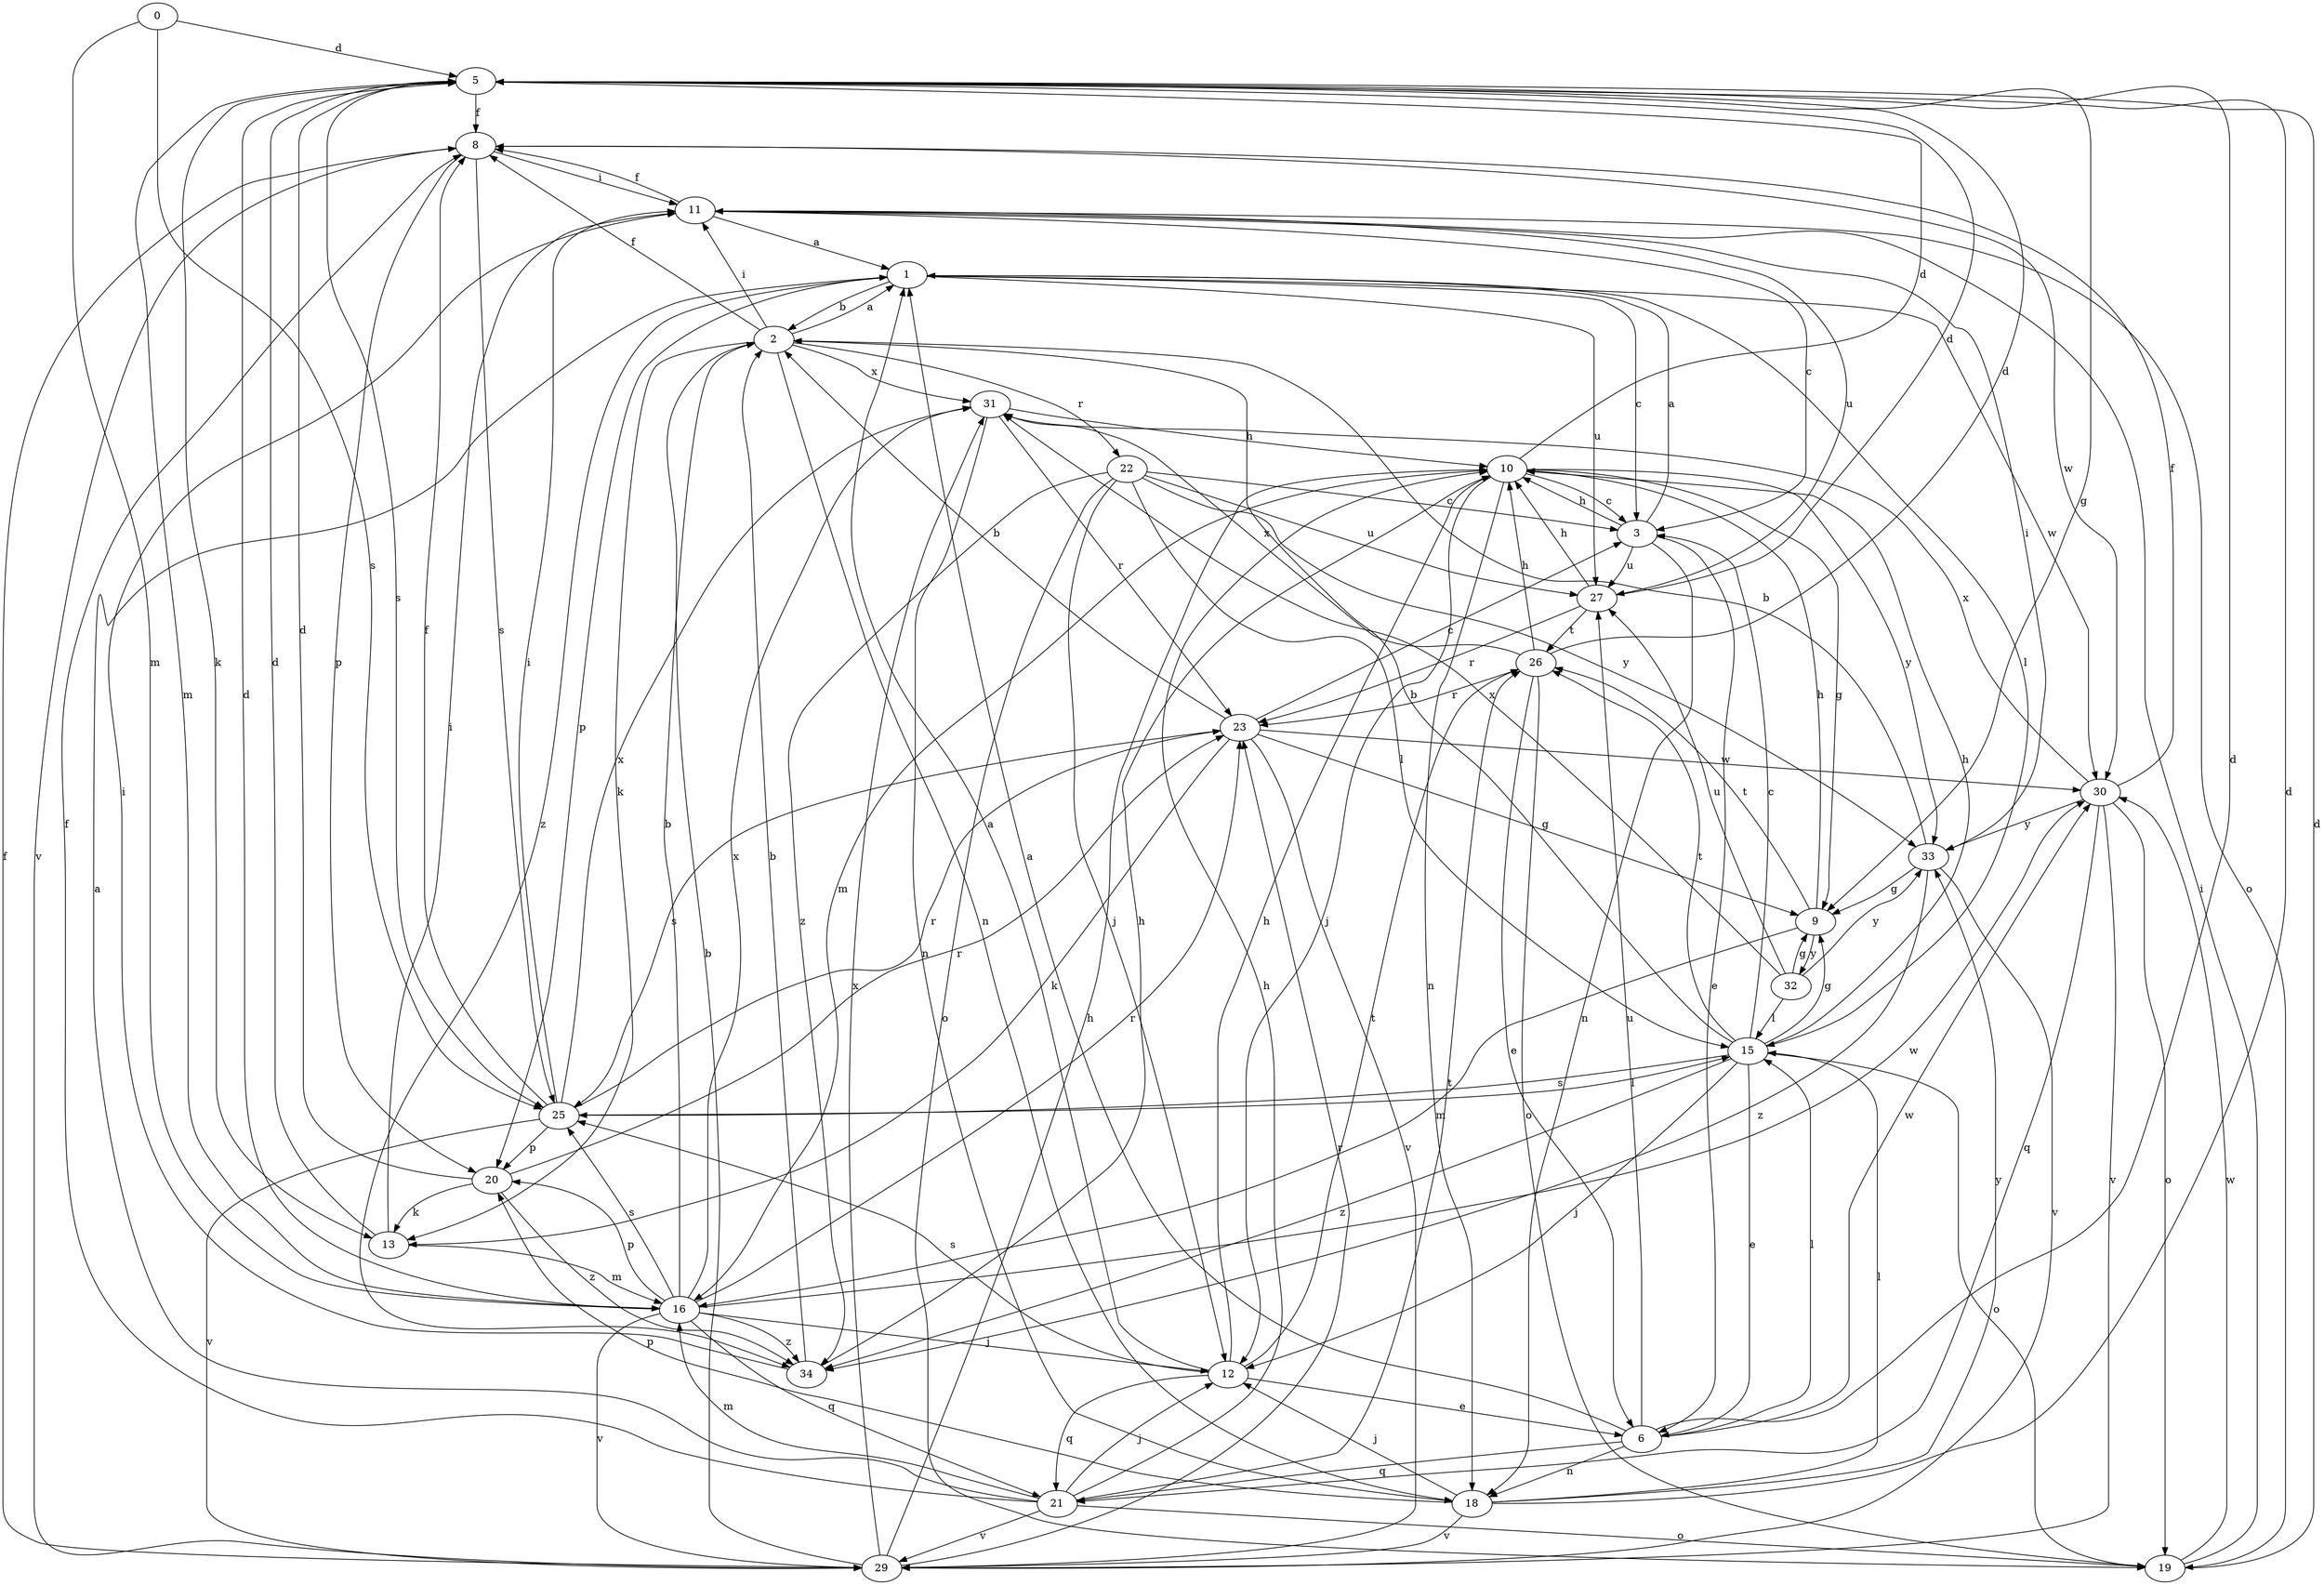 strict digraph  {
0;
1;
2;
3;
5;
6;
8;
9;
10;
11;
12;
13;
15;
16;
18;
19;
20;
21;
22;
23;
25;
26;
27;
29;
30;
31;
32;
33;
34;
0 -> 5  [label=d];
0 -> 16  [label=m];
0 -> 25  [label=s];
1 -> 2  [label=b];
1 -> 3  [label=c];
1 -> 15  [label=l];
1 -> 20  [label=p];
1 -> 27  [label=u];
1 -> 30  [label=w];
1 -> 34  [label=z];
2 -> 1  [label=a];
2 -> 8  [label=f];
2 -> 11  [label=i];
2 -> 13  [label=k];
2 -> 18  [label=n];
2 -> 22  [label=r];
2 -> 31  [label=x];
3 -> 1  [label=a];
3 -> 6  [label=e];
3 -> 10  [label=h];
3 -> 18  [label=n];
3 -> 27  [label=u];
5 -> 8  [label=f];
5 -> 9  [label=g];
5 -> 13  [label=k];
5 -> 16  [label=m];
5 -> 25  [label=s];
6 -> 1  [label=a];
6 -> 5  [label=d];
6 -> 15  [label=l];
6 -> 18  [label=n];
6 -> 21  [label=q];
6 -> 27  [label=u];
6 -> 30  [label=w];
8 -> 11  [label=i];
8 -> 20  [label=p];
8 -> 25  [label=s];
8 -> 29  [label=v];
8 -> 30  [label=w];
9 -> 10  [label=h];
9 -> 16  [label=m];
9 -> 26  [label=t];
9 -> 32  [label=y];
10 -> 3  [label=c];
10 -> 5  [label=d];
10 -> 9  [label=g];
10 -> 12  [label=j];
10 -> 16  [label=m];
10 -> 18  [label=n];
10 -> 33  [label=y];
11 -> 1  [label=a];
11 -> 3  [label=c];
11 -> 8  [label=f];
11 -> 19  [label=o];
11 -> 27  [label=u];
12 -> 1  [label=a];
12 -> 6  [label=e];
12 -> 10  [label=h];
12 -> 21  [label=q];
12 -> 25  [label=s];
12 -> 26  [label=t];
13 -> 5  [label=d];
13 -> 11  [label=i];
13 -> 16  [label=m];
15 -> 2  [label=b];
15 -> 3  [label=c];
15 -> 6  [label=e];
15 -> 9  [label=g];
15 -> 10  [label=h];
15 -> 12  [label=j];
15 -> 19  [label=o];
15 -> 25  [label=s];
15 -> 26  [label=t];
15 -> 34  [label=z];
16 -> 2  [label=b];
16 -> 5  [label=d];
16 -> 12  [label=j];
16 -> 20  [label=p];
16 -> 21  [label=q];
16 -> 23  [label=r];
16 -> 25  [label=s];
16 -> 29  [label=v];
16 -> 30  [label=w];
16 -> 31  [label=x];
16 -> 34  [label=z];
18 -> 5  [label=d];
18 -> 12  [label=j];
18 -> 15  [label=l];
18 -> 20  [label=p];
18 -> 29  [label=v];
18 -> 33  [label=y];
19 -> 5  [label=d];
19 -> 11  [label=i];
19 -> 30  [label=w];
20 -> 5  [label=d];
20 -> 13  [label=k];
20 -> 23  [label=r];
20 -> 34  [label=z];
21 -> 1  [label=a];
21 -> 8  [label=f];
21 -> 10  [label=h];
21 -> 12  [label=j];
21 -> 16  [label=m];
21 -> 19  [label=o];
21 -> 26  [label=t];
21 -> 29  [label=v];
22 -> 3  [label=c];
22 -> 12  [label=j];
22 -> 15  [label=l];
22 -> 19  [label=o];
22 -> 27  [label=u];
22 -> 33  [label=y];
22 -> 34  [label=z];
23 -> 2  [label=b];
23 -> 3  [label=c];
23 -> 9  [label=g];
23 -> 13  [label=k];
23 -> 25  [label=s];
23 -> 29  [label=v];
23 -> 30  [label=w];
25 -> 8  [label=f];
25 -> 11  [label=i];
25 -> 15  [label=l];
25 -> 20  [label=p];
25 -> 23  [label=r];
25 -> 29  [label=v];
25 -> 31  [label=x];
26 -> 5  [label=d];
26 -> 6  [label=e];
26 -> 10  [label=h];
26 -> 19  [label=o];
26 -> 23  [label=r];
26 -> 31  [label=x];
27 -> 5  [label=d];
27 -> 10  [label=h];
27 -> 23  [label=r];
27 -> 26  [label=t];
29 -> 2  [label=b];
29 -> 8  [label=f];
29 -> 10  [label=h];
29 -> 23  [label=r];
29 -> 31  [label=x];
30 -> 8  [label=f];
30 -> 19  [label=o];
30 -> 21  [label=q];
30 -> 29  [label=v];
30 -> 31  [label=x];
30 -> 33  [label=y];
31 -> 10  [label=h];
31 -> 18  [label=n];
31 -> 23  [label=r];
32 -> 9  [label=g];
32 -> 15  [label=l];
32 -> 27  [label=u];
32 -> 31  [label=x];
32 -> 33  [label=y];
33 -> 2  [label=b];
33 -> 9  [label=g];
33 -> 11  [label=i];
33 -> 29  [label=v];
33 -> 34  [label=z];
34 -> 2  [label=b];
34 -> 10  [label=h];
34 -> 11  [label=i];
}
